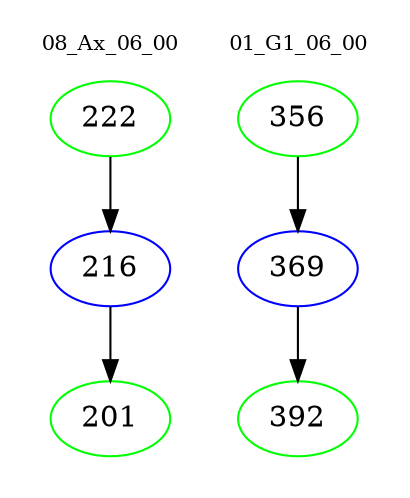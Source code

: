 digraph{
subgraph cluster_0 {
color = white
label = "08_Ax_06_00";
fontsize=10;
T0_222 [label="222", color="green"]
T0_222 -> T0_216 [color="black"]
T0_216 [label="216", color="blue"]
T0_216 -> T0_201 [color="black"]
T0_201 [label="201", color="green"]
}
subgraph cluster_1 {
color = white
label = "01_G1_06_00";
fontsize=10;
T1_356 [label="356", color="green"]
T1_356 -> T1_369 [color="black"]
T1_369 [label="369", color="blue"]
T1_369 -> T1_392 [color="black"]
T1_392 [label="392", color="green"]
}
}
